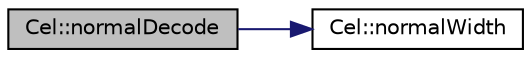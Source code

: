 digraph G
{
  edge [fontname="Helvetica",fontsize="10",labelfontname="Helvetica",labelfontsize="10"];
  node [fontname="Helvetica",fontsize="10",shape=record];
  rankdir="LR";
  Node1 [label="Cel::normalDecode",height=0.2,width=0.4,color="black", fillcolor="grey75", style="filled" fontcolor="black"];
  Node1 -> Node2 [color="midnightblue",fontsize="10",style="solid",fontname="Helvetica"];
  Node2 [label="Cel::normalWidth",height=0.2,width=0.4,color="black", fillcolor="white", style="filled",URL="$namespace_cel.html#a8f805b3a78a60ad8761451cf7c6025c1"];
}
